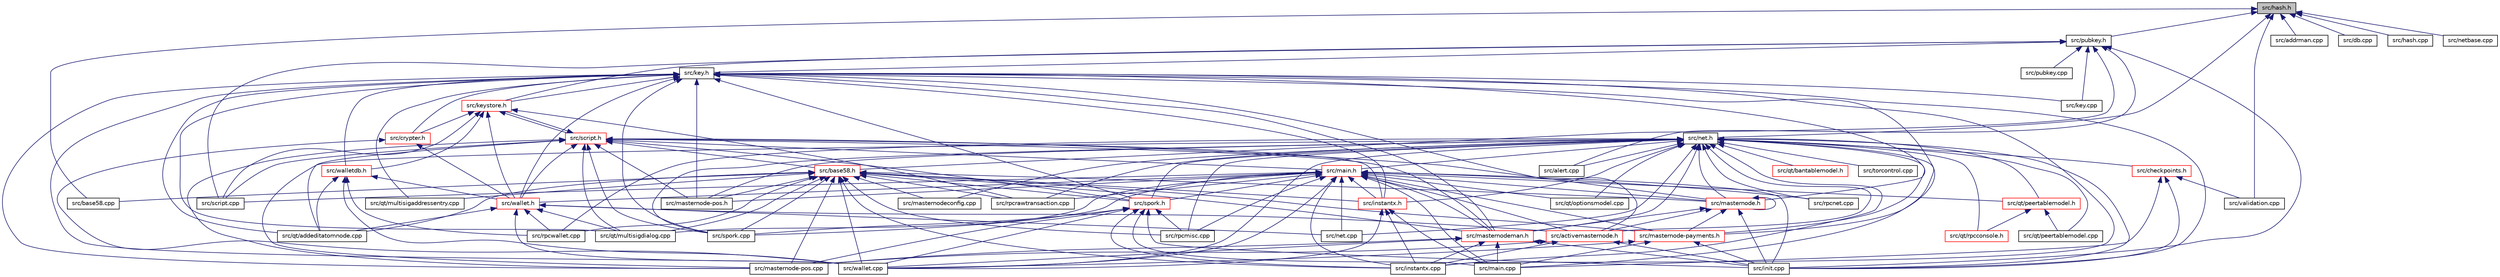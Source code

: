 digraph "src/hash.h"
{
  edge [fontname="Helvetica",fontsize="10",labelfontname="Helvetica",labelfontsize="10"];
  node [fontname="Helvetica",fontsize="10",shape=record];
  Node28 [label="src/hash.h",height=0.2,width=0.4,color="black", fillcolor="grey75", style="filled", fontcolor="black"];
  Node28 -> Node29 [dir="back",color="midnightblue",fontsize="10",style="solid",fontname="Helvetica"];
  Node29 [label="src/pubkey.h",height=0.2,width=0.4,color="black", fillcolor="white", style="filled",URL="$d4/daf/pubkey_8h.html"];
  Node29 -> Node30 [dir="back",color="midnightblue",fontsize="10",style="solid",fontname="Helvetica"];
  Node30 [label="src/key.h",height=0.2,width=0.4,color="black", fillcolor="white", style="filled",URL="$de/de5/key_8h.html"];
  Node30 -> Node31 [dir="back",color="midnightblue",fontsize="10",style="solid",fontname="Helvetica"];
  Node31 [label="src/keystore.h",height=0.2,width=0.4,color="red", fillcolor="white", style="filled",URL="$d0/d82/keystore_8h.html"];
  Node31 -> Node32 [dir="back",color="midnightblue",fontsize="10",style="solid",fontname="Helvetica"];
  Node32 [label="src/script.h",height=0.2,width=0.4,color="red", fillcolor="white", style="filled",URL="$de/d7f/script_8h.html"];
  Node32 -> Node31 [dir="back",color="midnightblue",fontsize="10",style="solid",fontname="Helvetica"];
  Node32 -> Node128 [dir="back",color="midnightblue",fontsize="10",style="solid",fontname="Helvetica"];
  Node128 [label="src/base58.h",height=0.2,width=0.4,color="red", fillcolor="white", style="filled",URL="$d8/d53/base58_8h.html"];
  Node128 -> Node59 [dir="back",color="midnightblue",fontsize="10",style="solid",fontname="Helvetica"];
  Node59 [label="src/masternode.h",height=0.2,width=0.4,color="red", fillcolor="white", style="filled",URL="$d9/dec/masternode_8h.html"];
  Node59 -> Node35 [dir="back",color="midnightblue",fontsize="10",style="solid",fontname="Helvetica"];
  Node35 [label="src/activemasternode.h",height=0.2,width=0.4,color="red", fillcolor="white", style="filled",URL="$da/d9e/activemasternode_8h.html"];
  Node35 -> Node39 [dir="back",color="midnightblue",fontsize="10",style="solid",fontname="Helvetica"];
  Node39 [label="src/init.cpp",height=0.2,width=0.4,color="black", fillcolor="white", style="filled",URL="$d0/dc9/init_8cpp.html"];
  Node35 -> Node40 [dir="back",color="midnightblue",fontsize="10",style="solid",fontname="Helvetica"];
  Node40 [label="src/instantx.cpp",height=0.2,width=0.4,color="black", fillcolor="white", style="filled",URL="$db/d72/instantx_8cpp.html"];
  Node35 -> Node43 [dir="back",color="midnightblue",fontsize="10",style="solid",fontname="Helvetica"];
  Node43 [label="src/masternode-pos.cpp",height=0.2,width=0.4,color="black", fillcolor="white", style="filled",URL="$db/ddd/masternode-pos_8cpp.html"];
  Node59 -> Node59 [dir="back",color="midnightblue",fontsize="10",style="solid",fontname="Helvetica"];
  Node59 -> Node60 [dir="back",color="midnightblue",fontsize="10",style="solid",fontname="Helvetica"];
  Node60 [label="src/masternodeman.h",height=0.2,width=0.4,color="red", fillcolor="white", style="filled",URL="$db/d32/masternodeman_8h.html"];
  Node60 -> Node39 [dir="back",color="midnightblue",fontsize="10",style="solid",fontname="Helvetica"];
  Node60 -> Node40 [dir="back",color="midnightblue",fontsize="10",style="solid",fontname="Helvetica"];
  Node60 -> Node41 [dir="back",color="midnightblue",fontsize="10",style="solid",fontname="Helvetica"];
  Node41 [label="src/main.cpp",height=0.2,width=0.4,color="black", fillcolor="white", style="filled",URL="$df/d0a/main_8cpp.html"];
  Node60 -> Node43 [dir="back",color="midnightblue",fontsize="10",style="solid",fontname="Helvetica"];
  Node60 -> Node47 [dir="back",color="midnightblue",fontsize="10",style="solid",fontname="Helvetica"];
  Node47 [label="src/wallet.cpp",height=0.2,width=0.4,color="black", fillcolor="white", style="filled",URL="$d7/de1/wallet_8cpp.html"];
  Node59 -> Node63 [dir="back",color="midnightblue",fontsize="10",style="solid",fontname="Helvetica"];
  Node63 [label="src/masternode-payments.h",height=0.2,width=0.4,color="red", fillcolor="white", style="filled",URL="$dc/d20/masternode-payments_8h.html"];
  Node63 -> Node39 [dir="back",color="midnightblue",fontsize="10",style="solid",fontname="Helvetica"];
  Node63 -> Node41 [dir="back",color="midnightblue",fontsize="10",style="solid",fontname="Helvetica"];
  Node63 -> Node47 [dir="back",color="midnightblue",fontsize="10",style="solid",fontname="Helvetica"];
  Node59 -> Node39 [dir="back",color="midnightblue",fontsize="10",style="solid",fontname="Helvetica"];
  Node128 -> Node60 [dir="back",color="midnightblue",fontsize="10",style="solid",fontname="Helvetica"];
  Node128 -> Node63 [dir="back",color="midnightblue",fontsize="10",style="solid",fontname="Helvetica"];
  Node128 -> Node129 [dir="back",color="midnightblue",fontsize="10",style="solid",fontname="Helvetica"];
  Node129 [label="src/base58.cpp",height=0.2,width=0.4,color="black", fillcolor="white", style="filled",URL="$db/d9c/base58_8cpp.html"];
  Node128 -> Node38 [dir="back",color="midnightblue",fontsize="10",style="solid",fontname="Helvetica"];
  Node38 [label="src/spork.h",height=0.2,width=0.4,color="red", fillcolor="white", style="filled",URL="$d0/d24/spork_8h.html"];
  Node38 -> Node39 [dir="back",color="midnightblue",fontsize="10",style="solid",fontname="Helvetica"];
  Node38 -> Node40 [dir="back",color="midnightblue",fontsize="10",style="solid",fontname="Helvetica"];
  Node38 -> Node41 [dir="back",color="midnightblue",fontsize="10",style="solid",fontname="Helvetica"];
  Node38 -> Node43 [dir="back",color="midnightblue",fontsize="10",style="solid",fontname="Helvetica"];
  Node38 -> Node45 [dir="back",color="midnightblue",fontsize="10",style="solid",fontname="Helvetica"];
  Node45 [label="src/rpcmisc.cpp",height=0.2,width=0.4,color="black", fillcolor="white", style="filled",URL="$db/d48/rpcmisc_8cpp.html"];
  Node38 -> Node46 [dir="back",color="midnightblue",fontsize="10",style="solid",fontname="Helvetica"];
  Node46 [label="src/spork.cpp",height=0.2,width=0.4,color="black", fillcolor="white", style="filled",URL="$df/d0d/spork_8cpp.html"];
  Node38 -> Node47 [dir="back",color="midnightblue",fontsize="10",style="solid",fontname="Helvetica"];
  Node128 -> Node40 [dir="back",color="midnightblue",fontsize="10",style="solid",fontname="Helvetica"];
  Node128 -> Node105 [dir="back",color="midnightblue",fontsize="10",style="solid",fontname="Helvetica"];
  Node105 [label="src/instantx.h",height=0.2,width=0.4,color="red", fillcolor="white", style="filled",URL="$d6/d5f/instantx_8h.html"];
  Node105 -> Node40 [dir="back",color="midnightblue",fontsize="10",style="solid",fontname="Helvetica"];
  Node105 -> Node41 [dir="back",color="midnightblue",fontsize="10",style="solid",fontname="Helvetica"];
  Node105 -> Node47 [dir="back",color="midnightblue",fontsize="10",style="solid",fontname="Helvetica"];
  Node128 -> Node43 [dir="back",color="midnightblue",fontsize="10",style="solid",fontname="Helvetica"];
  Node128 -> Node108 [dir="back",color="midnightblue",fontsize="10",style="solid",fontname="Helvetica"];
  Node108 [label="src/masternode-pos.h",height=0.2,width=0.4,color="black", fillcolor="white", style="filled",URL="$dc/d51/masternode-pos_8h.html"];
  Node128 -> Node120 [dir="back",color="midnightblue",fontsize="10",style="solid",fontname="Helvetica"];
  Node120 [label="src/masternodeconfig.cpp",height=0.2,width=0.4,color="black", fillcolor="white", style="filled",URL="$d6/dc4/masternodeconfig_8cpp.html"];
  Node128 -> Node69 [dir="back",color="midnightblue",fontsize="10",style="solid",fontname="Helvetica"];
  Node69 [label="src/qt/addeditatomnode.cpp",height=0.2,width=0.4,color="black", fillcolor="white", style="filled",URL="$d4/d6e/addeditatomnode_8cpp.html"];
  Node128 -> Node92 [dir="back",color="midnightblue",fontsize="10",style="solid",fontname="Helvetica"];
  Node92 [label="src/qt/multisigaddressentry.cpp",height=0.2,width=0.4,color="black", fillcolor="white", style="filled",URL="$d1/d84/multisigaddressentry_8cpp.html"];
  Node128 -> Node91 [dir="back",color="midnightblue",fontsize="10",style="solid",fontname="Helvetica"];
  Node91 [label="src/qt/multisigdialog.cpp",height=0.2,width=0.4,color="black", fillcolor="white", style="filled",URL="$da/da6/multisigdialog_8cpp.html"];
  Node128 -> Node45 [dir="back",color="midnightblue",fontsize="10",style="solid",fontname="Helvetica"];
  Node128 -> Node79 [dir="back",color="midnightblue",fontsize="10",style="solid",fontname="Helvetica"];
  Node79 [label="src/rpcrawtransaction.cpp",height=0.2,width=0.4,color="black", fillcolor="white", style="filled",URL="$dc/da8/rpcrawtransaction_8cpp.html"];
  Node128 -> Node81 [dir="back",color="midnightblue",fontsize="10",style="solid",fontname="Helvetica"];
  Node81 [label="src/rpcwallet.cpp",height=0.2,width=0.4,color="black", fillcolor="white", style="filled",URL="$df/d1d/rpcwallet_8cpp.html"];
  Node128 -> Node46 [dir="back",color="midnightblue",fontsize="10",style="solid",fontname="Helvetica"];
  Node128 -> Node47 [dir="back",color="midnightblue",fontsize="10",style="solid",fontname="Helvetica"];
  Node32 -> Node64 [dir="back",color="midnightblue",fontsize="10",style="solid",fontname="Helvetica"];
  Node64 [label="src/main.h",height=0.2,width=0.4,color="red", fillcolor="white", style="filled",URL="$d4/dbf/main_8h.html"];
  Node64 -> Node59 [dir="back",color="midnightblue",fontsize="10",style="solid",fontname="Helvetica"];
  Node64 -> Node35 [dir="back",color="midnightblue",fontsize="10",style="solid",fontname="Helvetica"];
  Node64 -> Node65 [dir="back",color="midnightblue",fontsize="10",style="solid",fontname="Helvetica"];
  Node65 [label="src/wallet.h",height=0.2,width=0.4,color="red", fillcolor="white", style="filled",URL="$d0/df4/wallet_8h.html"];
  Node65 -> Node35 [dir="back",color="midnightblue",fontsize="10",style="solid",fontname="Helvetica"];
  Node65 -> Node50 [dir="back",color="midnightblue",fontsize="10",style="solid",fontname="Helvetica"];
  Node50 [label="src/net.cpp",height=0.2,width=0.4,color="black", fillcolor="white", style="filled",URL="$dd/d84/net_8cpp.html"];
  Node65 -> Node69 [dir="back",color="midnightblue",fontsize="10",style="solid",fontname="Helvetica"];
  Node65 -> Node91 [dir="back",color="midnightblue",fontsize="10",style="solid",fontname="Helvetica"];
  Node65 -> Node81 [dir="back",color="midnightblue",fontsize="10",style="solid",fontname="Helvetica"];
  Node65 -> Node47 [dir="back",color="midnightblue",fontsize="10",style="solid",fontname="Helvetica"];
  Node64 -> Node60 [dir="back",color="midnightblue",fontsize="10",style="solid",fontname="Helvetica"];
  Node64 -> Node63 [dir="back",color="midnightblue",fontsize="10",style="solid",fontname="Helvetica"];
  Node64 -> Node39 [dir="back",color="midnightblue",fontsize="10",style="solid",fontname="Helvetica"];
  Node64 -> Node38 [dir="back",color="midnightblue",fontsize="10",style="solid",fontname="Helvetica"];
  Node64 -> Node40 [dir="back",color="midnightblue",fontsize="10",style="solid",fontname="Helvetica"];
  Node64 -> Node105 [dir="back",color="midnightblue",fontsize="10",style="solid",fontname="Helvetica"];
  Node64 -> Node41 [dir="back",color="midnightblue",fontsize="10",style="solid",fontname="Helvetica"];
  Node64 -> Node108 [dir="back",color="midnightblue",fontsize="10",style="solid",fontname="Helvetica"];
  Node64 -> Node50 [dir="back",color="midnightblue",fontsize="10",style="solid",fontname="Helvetica"];
  Node64 -> Node110 [dir="back",color="midnightblue",fontsize="10",style="solid",fontname="Helvetica"];
  Node110 [label="src/qt/peertablemodel.h",height=0.2,width=0.4,color="red", fillcolor="white", style="filled",URL="$d2/d78/peertablemodel_8h.html"];
  Node110 -> Node111 [dir="back",color="midnightblue",fontsize="10",style="solid",fontname="Helvetica"];
  Node111 [label="src/qt/rpcconsole.h",height=0.2,width=0.4,color="red", fillcolor="white", style="filled",URL="$d4/d78/rpcconsole_8h.html"];
  Node110 -> Node113 [dir="back",color="midnightblue",fontsize="10",style="solid",fontname="Helvetica"];
  Node113 [label="src/qt/peertablemodel.cpp",height=0.2,width=0.4,color="black", fillcolor="white", style="filled",URL="$dc/d03/peertablemodel_8cpp.html"];
  Node64 -> Node91 [dir="back",color="midnightblue",fontsize="10",style="solid",fontname="Helvetica"];
  Node64 -> Node73 [dir="back",color="midnightblue",fontsize="10",style="solid",fontname="Helvetica"];
  Node73 [label="src/qt/optionsmodel.cpp",height=0.2,width=0.4,color="black", fillcolor="white", style="filled",URL="$d5/df8/optionsmodel_8cpp.html"];
  Node64 -> Node45 [dir="back",color="midnightblue",fontsize="10",style="solid",fontname="Helvetica"];
  Node64 -> Node115 [dir="back",color="midnightblue",fontsize="10",style="solid",fontname="Helvetica"];
  Node115 [label="src/rpcnet.cpp",height=0.2,width=0.4,color="black", fillcolor="white", style="filled",URL="$df/dab/rpcnet_8cpp.html"];
  Node64 -> Node79 [dir="back",color="midnightblue",fontsize="10",style="solid",fontname="Helvetica"];
  Node64 -> Node116 [dir="back",color="midnightblue",fontsize="10",style="solid",fontname="Helvetica"];
  Node116 [label="src/script.cpp",height=0.2,width=0.4,color="black", fillcolor="white", style="filled",URL="$dd/d0f/script_8cpp.html"];
  Node64 -> Node46 [dir="back",color="midnightblue",fontsize="10",style="solid",fontname="Helvetica"];
  Node64 -> Node47 [dir="back",color="midnightblue",fontsize="10",style="solid",fontname="Helvetica"];
  Node32 -> Node59 [dir="back",color="midnightblue",fontsize="10",style="solid",fontname="Helvetica"];
  Node32 -> Node65 [dir="back",color="midnightblue",fontsize="10",style="solid",fontname="Helvetica"];
  Node32 -> Node60 [dir="back",color="midnightblue",fontsize="10",style="solid",fontname="Helvetica"];
  Node32 -> Node38 [dir="back",color="midnightblue",fontsize="10",style="solid",fontname="Helvetica"];
  Node32 -> Node105 [dir="back",color="midnightblue",fontsize="10",style="solid",fontname="Helvetica"];
  Node32 -> Node43 [dir="back",color="midnightblue",fontsize="10",style="solid",fontname="Helvetica"];
  Node32 -> Node108 [dir="back",color="midnightblue",fontsize="10",style="solid",fontname="Helvetica"];
  Node32 -> Node69 [dir="back",color="midnightblue",fontsize="10",style="solid",fontname="Helvetica"];
  Node32 -> Node91 [dir="back",color="midnightblue",fontsize="10",style="solid",fontname="Helvetica"];
  Node32 -> Node116 [dir="back",color="midnightblue",fontsize="10",style="solid",fontname="Helvetica"];
  Node32 -> Node46 [dir="back",color="midnightblue",fontsize="10",style="solid",fontname="Helvetica"];
  Node31 -> Node134 [dir="back",color="midnightblue",fontsize="10",style="solid",fontname="Helvetica"];
  Node134 [label="src/walletdb.h",height=0.2,width=0.4,color="red", fillcolor="white", style="filled",URL="$de/dd6/walletdb_8h.html"];
  Node134 -> Node65 [dir="back",color="midnightblue",fontsize="10",style="solid",fontname="Helvetica"];
  Node134 -> Node69 [dir="back",color="midnightblue",fontsize="10",style="solid",fontname="Helvetica"];
  Node134 -> Node81 [dir="back",color="midnightblue",fontsize="10",style="solid",fontname="Helvetica"];
  Node134 -> Node47 [dir="back",color="midnightblue",fontsize="10",style="solid",fontname="Helvetica"];
  Node31 -> Node135 [dir="back",color="midnightblue",fontsize="10",style="solid",fontname="Helvetica"];
  Node135 [label="src/crypter.h",height=0.2,width=0.4,color="red", fillcolor="white", style="filled",URL="$df/d1f/crypter_8h.html"];
  Node135 -> Node65 [dir="back",color="midnightblue",fontsize="10",style="solid",fontname="Helvetica"];
  Node135 -> Node47 [dir="back",color="midnightblue",fontsize="10",style="solid",fontname="Helvetica"];
  Node31 -> Node65 [dir="back",color="midnightblue",fontsize="10",style="solid",fontname="Helvetica"];
  Node31 -> Node79 [dir="back",color="midnightblue",fontsize="10",style="solid",fontname="Helvetica"];
  Node31 -> Node116 [dir="back",color="midnightblue",fontsize="10",style="solid",fontname="Helvetica"];
  Node30 -> Node35 [dir="back",color="midnightblue",fontsize="10",style="solid",fontname="Helvetica"];
  Node30 -> Node59 [dir="back",color="midnightblue",fontsize="10",style="solid",fontname="Helvetica"];
  Node30 -> Node134 [dir="back",color="midnightblue",fontsize="10",style="solid",fontname="Helvetica"];
  Node30 -> Node135 [dir="back",color="midnightblue",fontsize="10",style="solid",fontname="Helvetica"];
  Node30 -> Node65 [dir="back",color="midnightblue",fontsize="10",style="solid",fontname="Helvetica"];
  Node30 -> Node60 [dir="back",color="midnightblue",fontsize="10",style="solid",fontname="Helvetica"];
  Node30 -> Node63 [dir="back",color="midnightblue",fontsize="10",style="solid",fontname="Helvetica"];
  Node30 -> Node39 [dir="back",color="midnightblue",fontsize="10",style="solid",fontname="Helvetica"];
  Node30 -> Node38 [dir="back",color="midnightblue",fontsize="10",style="solid",fontname="Helvetica"];
  Node30 -> Node40 [dir="back",color="midnightblue",fontsize="10",style="solid",fontname="Helvetica"];
  Node30 -> Node105 [dir="back",color="midnightblue",fontsize="10",style="solid",fontname="Helvetica"];
  Node30 -> Node136 [dir="back",color="midnightblue",fontsize="10",style="solid",fontname="Helvetica"];
  Node136 [label="src/key.cpp",height=0.2,width=0.4,color="black", fillcolor="white", style="filled",URL="$d1/dbc/key_8cpp.html"];
  Node30 -> Node43 [dir="back",color="midnightblue",fontsize="10",style="solid",fontname="Helvetica"];
  Node30 -> Node108 [dir="back",color="midnightblue",fontsize="10",style="solid",fontname="Helvetica"];
  Node30 -> Node69 [dir="back",color="midnightblue",fontsize="10",style="solid",fontname="Helvetica"];
  Node30 -> Node92 [dir="back",color="midnightblue",fontsize="10",style="solid",fontname="Helvetica"];
  Node30 -> Node91 [dir="back",color="midnightblue",fontsize="10",style="solid",fontname="Helvetica"];
  Node30 -> Node46 [dir="back",color="midnightblue",fontsize="10",style="solid",fontname="Helvetica"];
  Node30 -> Node47 [dir="back",color="midnightblue",fontsize="10",style="solid",fontname="Helvetica"];
  Node29 -> Node31 [dir="back",color="midnightblue",fontsize="10",style="solid",fontname="Helvetica"];
  Node29 -> Node128 [dir="back",color="midnightblue",fontsize="10",style="solid",fontname="Helvetica"];
  Node29 -> Node118 [dir="back",color="midnightblue",fontsize="10",style="solid",fontname="Helvetica"];
  Node118 [label="src/alert.cpp",height=0.2,width=0.4,color="black", fillcolor="white", style="filled",URL="$d4/da0/alert_8cpp.html"];
  Node29 -> Node39 [dir="back",color="midnightblue",fontsize="10",style="solid",fontname="Helvetica"];
  Node29 -> Node136 [dir="back",color="midnightblue",fontsize="10",style="solid",fontname="Helvetica"];
  Node29 -> Node137 [dir="back",color="midnightblue",fontsize="10",style="solid",fontname="Helvetica"];
  Node137 [label="src/pubkey.cpp",height=0.2,width=0.4,color="black", fillcolor="white", style="filled",URL="$da/d8e/pubkey_8cpp.html"];
  Node29 -> Node116 [dir="back",color="midnightblue",fontsize="10",style="solid",fontname="Helvetica"];
  Node28 -> Node34 [dir="back",color="midnightblue",fontsize="10",style="solid",fontname="Helvetica"];
  Node34 [label="src/net.h",height=0.2,width=0.4,color="black", fillcolor="white", style="filled",URL="$d7/d97/net_8h.html"];
  Node34 -> Node35 [dir="back",color="midnightblue",fontsize="10",style="solid",fontname="Helvetica"];
  Node34 -> Node59 [dir="back",color="midnightblue",fontsize="10",style="solid",fontname="Helvetica"];
  Node34 -> Node64 [dir="back",color="midnightblue",fontsize="10",style="solid",fontname="Helvetica"];
  Node34 -> Node60 [dir="back",color="midnightblue",fontsize="10",style="solid",fontname="Helvetica"];
  Node34 -> Node63 [dir="back",color="midnightblue",fontsize="10",style="solid",fontname="Helvetica"];
  Node34 -> Node118 [dir="back",color="midnightblue",fontsize="10",style="solid",fontname="Helvetica"];
  Node34 -> Node119 [dir="back",color="midnightblue",fontsize="10",style="solid",fontname="Helvetica"];
  Node119 [label="src/checkpoints.h",height=0.2,width=0.4,color="red", fillcolor="white", style="filled",URL="$d8/dd7/checkpoints_8h.html"];
  Node119 -> Node39 [dir="back",color="midnightblue",fontsize="10",style="solid",fontname="Helvetica"];
  Node119 -> Node41 [dir="back",color="midnightblue",fontsize="10",style="solid",fontname="Helvetica"];
  Node119 -> Node82 [dir="back",color="midnightblue",fontsize="10",style="solid",fontname="Helvetica"];
  Node82 [label="src/validation.cpp",height=0.2,width=0.4,color="black", fillcolor="white", style="filled",URL="$dd/d7d/validation_8cpp.html"];
  Node34 -> Node39 [dir="back",color="midnightblue",fontsize="10",style="solid",fontname="Helvetica"];
  Node34 -> Node38 [dir="back",color="midnightblue",fontsize="10",style="solid",fontname="Helvetica"];
  Node34 -> Node40 [dir="back",color="midnightblue",fontsize="10",style="solid",fontname="Helvetica"];
  Node34 -> Node105 [dir="back",color="midnightblue",fontsize="10",style="solid",fontname="Helvetica"];
  Node34 -> Node41 [dir="back",color="midnightblue",fontsize="10",style="solid",fontname="Helvetica"];
  Node34 -> Node43 [dir="back",color="midnightblue",fontsize="10",style="solid",fontname="Helvetica"];
  Node34 -> Node108 [dir="back",color="midnightblue",fontsize="10",style="solid",fontname="Helvetica"];
  Node34 -> Node120 [dir="back",color="midnightblue",fontsize="10",style="solid",fontname="Helvetica"];
  Node34 -> Node50 [dir="back",color="midnightblue",fontsize="10",style="solid",fontname="Helvetica"];
  Node34 -> Node121 [dir="back",color="midnightblue",fontsize="10",style="solid",fontname="Helvetica"];
  Node121 [label="src/qt/bantablemodel.h",height=0.2,width=0.4,color="red", fillcolor="white", style="filled",URL="$d6/d77/bantablemodel_8h.html"];
  Node34 -> Node110 [dir="back",color="midnightblue",fontsize="10",style="solid",fontname="Helvetica"];
  Node34 -> Node111 [dir="back",color="midnightblue",fontsize="10",style="solid",fontname="Helvetica"];
  Node34 -> Node73 [dir="back",color="midnightblue",fontsize="10",style="solid",fontname="Helvetica"];
  Node34 -> Node113 [dir="back",color="midnightblue",fontsize="10",style="solid",fontname="Helvetica"];
  Node34 -> Node45 [dir="back",color="midnightblue",fontsize="10",style="solid",fontname="Helvetica"];
  Node34 -> Node115 [dir="back",color="midnightblue",fontsize="10",style="solid",fontname="Helvetica"];
  Node34 -> Node79 [dir="back",color="midnightblue",fontsize="10",style="solid",fontname="Helvetica"];
  Node34 -> Node81 [dir="back",color="midnightblue",fontsize="10",style="solid",fontname="Helvetica"];
  Node34 -> Node46 [dir="back",color="midnightblue",fontsize="10",style="solid",fontname="Helvetica"];
  Node34 -> Node123 [dir="back",color="midnightblue",fontsize="10",style="solid",fontname="Helvetica"];
  Node123 [label="src/torcontrol.cpp",height=0.2,width=0.4,color="black", fillcolor="white", style="filled",URL="$dc/da2/torcontrol_8cpp.html"];
  Node34 -> Node47 [dir="back",color="midnightblue",fontsize="10",style="solid",fontname="Helvetica"];
  Node28 -> Node138 [dir="back",color="midnightblue",fontsize="10",style="solid",fontname="Helvetica"];
  Node138 [label="src/addrman.cpp",height=0.2,width=0.4,color="black", fillcolor="white", style="filled",URL="$d4/dd7/addrman_8cpp.html"];
  Node28 -> Node129 [dir="back",color="midnightblue",fontsize="10",style="solid",fontname="Helvetica"];
  Node28 -> Node139 [dir="back",color="midnightblue",fontsize="10",style="solid",fontname="Helvetica"];
  Node139 [label="src/db.cpp",height=0.2,width=0.4,color="black", fillcolor="white", style="filled",URL="$df/d4e/db_8cpp.html"];
  Node28 -> Node140 [dir="back",color="midnightblue",fontsize="10",style="solid",fontname="Helvetica"];
  Node140 [label="src/hash.cpp",height=0.2,width=0.4,color="black", fillcolor="white", style="filled",URL="$da/de5/hash_8cpp.html"];
  Node28 -> Node141 [dir="back",color="midnightblue",fontsize="10",style="solid",fontname="Helvetica"];
  Node141 [label="src/netbase.cpp",height=0.2,width=0.4,color="black", fillcolor="white", style="filled",URL="$d0/d0e/netbase_8cpp.html"];
  Node28 -> Node82 [dir="back",color="midnightblue",fontsize="10",style="solid",fontname="Helvetica"];
}
